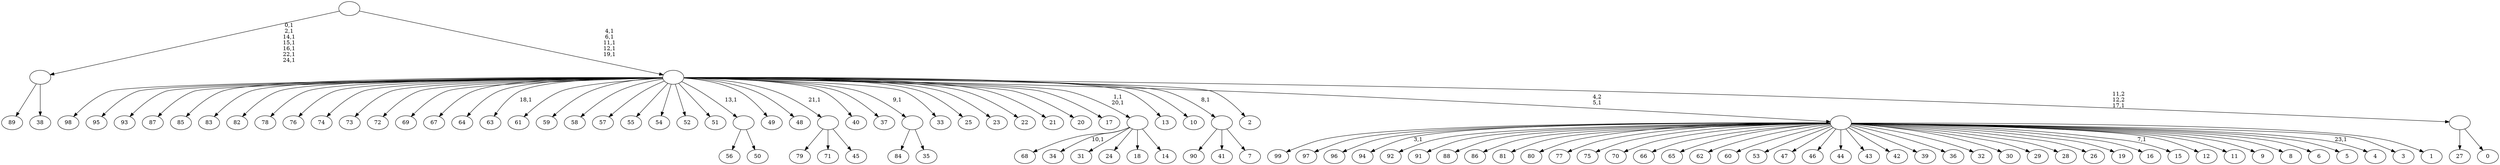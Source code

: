 digraph T {
	125 [label="99"]
	124 [label="98"]
	123 [label="97"]
	122 [label="96"]
	121 [label="95"]
	120 [label="94"]
	118 [label="93"]
	117 [label="92"]
	116 [label="91"]
	115 [label="90"]
	114 [label="89"]
	113 [label="88"]
	112 [label="87"]
	111 [label="86"]
	110 [label="85"]
	109 [label="84"]
	108 [label="83"]
	107 [label="82"]
	106 [label="81"]
	105 [label="80"]
	104 [label="79"]
	103 [label="78"]
	102 [label="77"]
	101 [label="76"]
	100 [label="75"]
	99 [label="74"]
	98 [label="73"]
	97 [label="72"]
	96 [label="71"]
	95 [label="70"]
	94 [label="69"]
	93 [label="68"]
	92 [label="67"]
	91 [label="66"]
	90 [label="65"]
	89 [label="64"]
	88 [label="63"]
	86 [label="62"]
	85 [label="61"]
	84 [label="60"]
	83 [label="59"]
	82 [label="58"]
	81 [label="57"]
	80 [label="56"]
	79 [label="55"]
	78 [label="54"]
	77 [label="53"]
	76 [label="52"]
	75 [label="51"]
	74 [label="50"]
	73 [label=""]
	72 [label="49"]
	71 [label="48"]
	70 [label="47"]
	69 [label="46"]
	68 [label="45"]
	67 [label=""]
	66 [label="44"]
	65 [label="43"]
	64 [label="42"]
	63 [label="41"]
	62 [label="40"]
	61 [label="39"]
	60 [label="38"]
	59 [label=""]
	52 [label="37"]
	51 [label="36"]
	50 [label="35"]
	49 [label=""]
	48 [label="34"]
	46 [label="33"]
	45 [label="32"]
	44 [label="31"]
	43 [label="30"]
	42 [label="29"]
	41 [label="28"]
	40 [label="27"]
	39 [label="26"]
	38 [label="25"]
	37 [label="24"]
	36 [label="23"]
	35 [label="22"]
	34 [label="21"]
	33 [label="20"]
	32 [label="19"]
	31 [label="18"]
	30 [label="17"]
	29 [label="16"]
	28 [label="15"]
	26 [label="14"]
	25 [label=""]
	23 [label="13"]
	22 [label="12"]
	21 [label="11"]
	20 [label="10"]
	19 [label="9"]
	18 [label="8"]
	17 [label="7"]
	16 [label=""]
	15 [label="6"]
	14 [label="5"]
	13 [label="4"]
	11 [label="3"]
	10 [label="2"]
	9 [label="1"]
	8 [label=""]
	7 [label="0"]
	6 [label=""]
	5 [label=""]
	0 [label=""]
	73 -> 80 [label=""]
	73 -> 74 [label=""]
	67 -> 104 [label=""]
	67 -> 96 [label=""]
	67 -> 68 [label=""]
	59 -> 114 [label=""]
	59 -> 60 [label=""]
	49 -> 109 [label=""]
	49 -> 50 [label=""]
	25 -> 48 [label="10,1"]
	25 -> 93 [label=""]
	25 -> 44 [label=""]
	25 -> 37 [label=""]
	25 -> 31 [label=""]
	25 -> 26 [label=""]
	16 -> 115 [label=""]
	16 -> 63 [label=""]
	16 -> 17 [label=""]
	8 -> 13 [label="23,1"]
	8 -> 28 [label="7,1"]
	8 -> 120 [label="3,1"]
	8 -> 125 [label=""]
	8 -> 123 [label=""]
	8 -> 122 [label=""]
	8 -> 117 [label=""]
	8 -> 116 [label=""]
	8 -> 113 [label=""]
	8 -> 111 [label=""]
	8 -> 106 [label=""]
	8 -> 105 [label=""]
	8 -> 102 [label=""]
	8 -> 100 [label=""]
	8 -> 95 [label=""]
	8 -> 91 [label=""]
	8 -> 90 [label=""]
	8 -> 86 [label=""]
	8 -> 84 [label=""]
	8 -> 77 [label=""]
	8 -> 70 [label=""]
	8 -> 69 [label=""]
	8 -> 66 [label=""]
	8 -> 65 [label=""]
	8 -> 64 [label=""]
	8 -> 61 [label=""]
	8 -> 51 [label=""]
	8 -> 45 [label=""]
	8 -> 43 [label=""]
	8 -> 42 [label=""]
	8 -> 41 [label=""]
	8 -> 39 [label=""]
	8 -> 32 [label=""]
	8 -> 29 [label=""]
	8 -> 22 [label=""]
	8 -> 21 [label=""]
	8 -> 19 [label=""]
	8 -> 18 [label=""]
	8 -> 15 [label=""]
	8 -> 14 [label=""]
	8 -> 11 [label=""]
	8 -> 9 [label=""]
	6 -> 40 [label=""]
	6 -> 7 [label=""]
	5 -> 25 [label="1,1\n20,1"]
	5 -> 88 [label="18,1"]
	5 -> 124 [label=""]
	5 -> 121 [label=""]
	5 -> 118 [label=""]
	5 -> 112 [label=""]
	5 -> 110 [label=""]
	5 -> 108 [label=""]
	5 -> 107 [label=""]
	5 -> 103 [label=""]
	5 -> 101 [label=""]
	5 -> 99 [label=""]
	5 -> 98 [label=""]
	5 -> 97 [label=""]
	5 -> 94 [label=""]
	5 -> 92 [label=""]
	5 -> 89 [label=""]
	5 -> 85 [label=""]
	5 -> 83 [label=""]
	5 -> 82 [label=""]
	5 -> 81 [label=""]
	5 -> 79 [label=""]
	5 -> 78 [label=""]
	5 -> 76 [label=""]
	5 -> 75 [label=""]
	5 -> 73 [label="13,1"]
	5 -> 72 [label=""]
	5 -> 71 [label=""]
	5 -> 67 [label="21,1"]
	5 -> 62 [label=""]
	5 -> 52 [label=""]
	5 -> 49 [label="9,1"]
	5 -> 46 [label=""]
	5 -> 38 [label=""]
	5 -> 36 [label=""]
	5 -> 35 [label=""]
	5 -> 34 [label=""]
	5 -> 33 [label=""]
	5 -> 30 [label=""]
	5 -> 23 [label=""]
	5 -> 20 [label=""]
	5 -> 16 [label="8,1"]
	5 -> 10 [label=""]
	5 -> 8 [label="4,2\n5,1"]
	5 -> 6 [label="11,2\n12,2\n17,1"]
	0 -> 5 [label="4,1\n6,1\n11,1\n12,1\n19,1"]
	0 -> 59 [label="0,1\n2,1\n14,1\n15,1\n16,1\n22,1\n24,1"]
}
